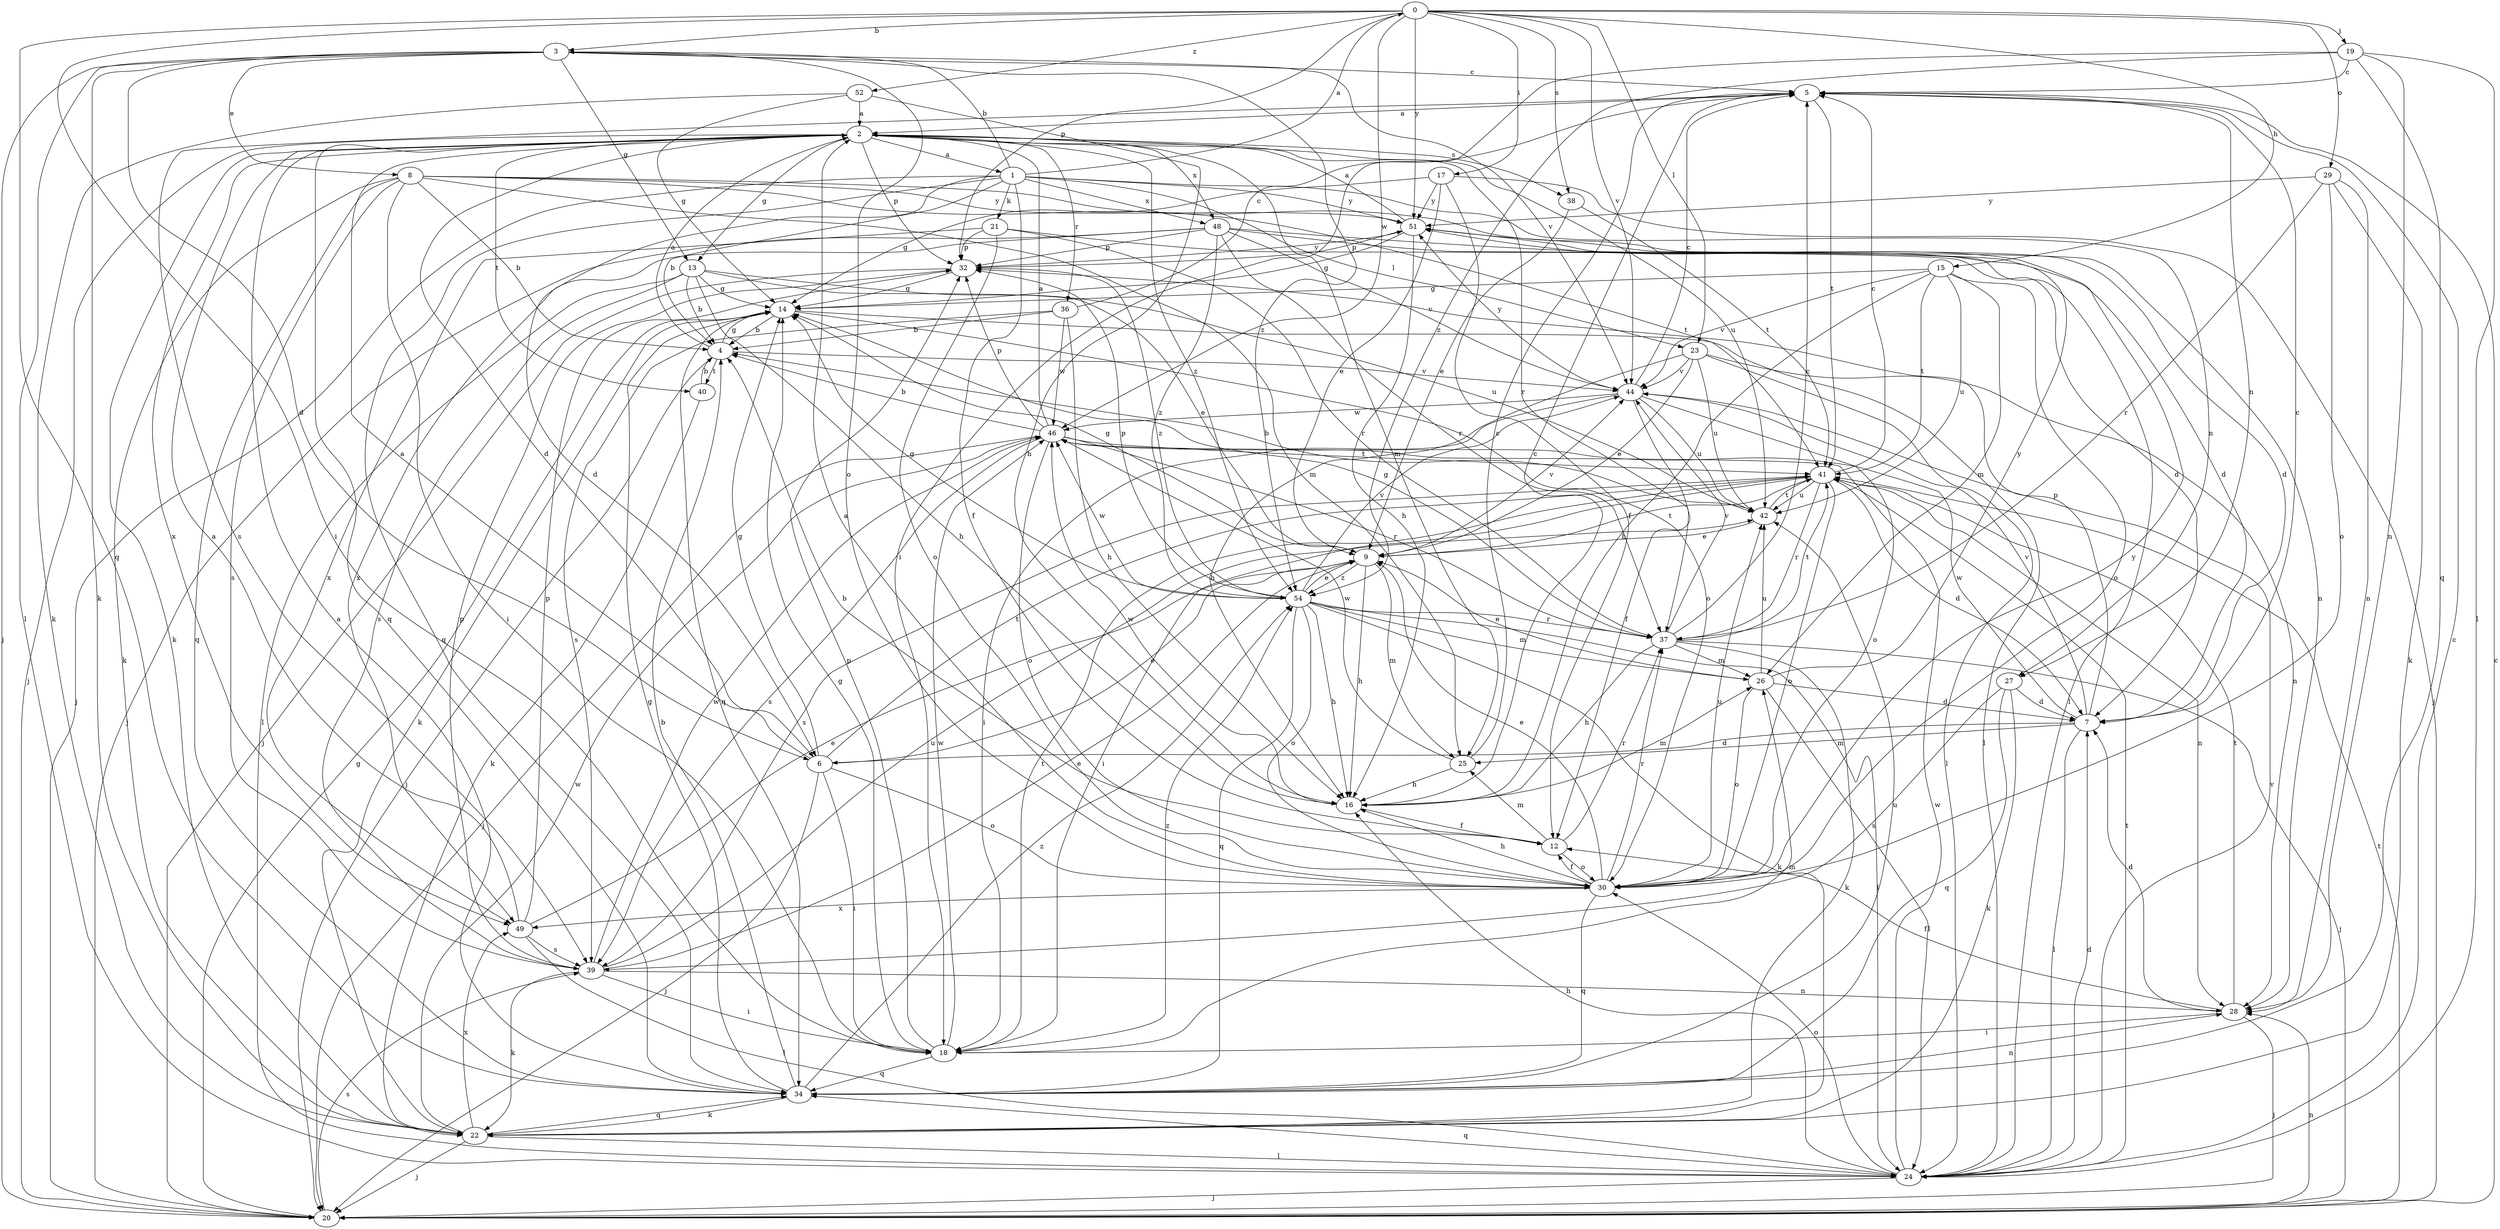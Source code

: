 strict digraph  {
0;
1;
2;
3;
4;
5;
6;
7;
8;
9;
12;
13;
14;
15;
16;
17;
18;
19;
20;
21;
22;
23;
24;
25;
26;
27;
28;
29;
30;
32;
34;
36;
37;
38;
39;
40;
41;
42;
44;
46;
48;
49;
51;
52;
54;
0 -> 3  [label=b];
0 -> 15  [label=h];
0 -> 17  [label=i];
0 -> 18  [label=i];
0 -> 19  [label=j];
0 -> 23  [label=l];
0 -> 29  [label=o];
0 -> 32  [label=p];
0 -> 34  [label=q];
0 -> 38  [label=s];
0 -> 44  [label=v];
0 -> 46  [label=w];
0 -> 51  [label=y];
0 -> 52  [label=z];
1 -> 0  [label=a];
1 -> 3  [label=b];
1 -> 4  [label=b];
1 -> 6  [label=d];
1 -> 12  [label=f];
1 -> 20  [label=j];
1 -> 21  [label=k];
1 -> 23  [label=l];
1 -> 27  [label=n];
1 -> 34  [label=q];
1 -> 48  [label=x];
1 -> 51  [label=y];
2 -> 1  [label=a];
2 -> 6  [label=d];
2 -> 13  [label=g];
2 -> 20  [label=j];
2 -> 22  [label=k];
2 -> 25  [label=m];
2 -> 32  [label=p];
2 -> 34  [label=q];
2 -> 36  [label=r];
2 -> 37  [label=r];
2 -> 38  [label=s];
2 -> 40  [label=t];
2 -> 42  [label=u];
2 -> 48  [label=x];
2 -> 49  [label=x];
2 -> 54  [label=z];
3 -> 5  [label=c];
3 -> 6  [label=d];
3 -> 8  [label=e];
3 -> 13  [label=g];
3 -> 20  [label=j];
3 -> 22  [label=k];
3 -> 24  [label=l];
3 -> 30  [label=o];
3 -> 44  [label=v];
3 -> 54  [label=z];
4 -> 2  [label=a];
4 -> 14  [label=g];
4 -> 20  [label=j];
4 -> 40  [label=t];
4 -> 44  [label=v];
5 -> 2  [label=a];
5 -> 27  [label=n];
5 -> 39  [label=s];
5 -> 41  [label=t];
6 -> 2  [label=a];
6 -> 9  [label=e];
6 -> 14  [label=g];
6 -> 18  [label=i];
6 -> 20  [label=j];
6 -> 30  [label=o];
6 -> 41  [label=t];
7 -> 5  [label=c];
7 -> 6  [label=d];
7 -> 24  [label=l];
7 -> 25  [label=m];
7 -> 32  [label=p];
7 -> 44  [label=v];
7 -> 46  [label=w];
8 -> 4  [label=b];
8 -> 18  [label=i];
8 -> 22  [label=k];
8 -> 25  [label=m];
8 -> 28  [label=n];
8 -> 34  [label=q];
8 -> 39  [label=s];
8 -> 41  [label=t];
8 -> 51  [label=y];
9 -> 14  [label=g];
9 -> 16  [label=h];
9 -> 25  [label=m];
9 -> 41  [label=t];
9 -> 44  [label=v];
9 -> 54  [label=z];
12 -> 4  [label=b];
12 -> 25  [label=m];
12 -> 30  [label=o];
12 -> 37  [label=r];
13 -> 4  [label=b];
13 -> 9  [label=e];
13 -> 14  [label=g];
13 -> 16  [label=h];
13 -> 24  [label=l];
13 -> 39  [label=s];
13 -> 42  [label=u];
14 -> 4  [label=b];
14 -> 22  [label=k];
14 -> 24  [label=l];
14 -> 30  [label=o];
14 -> 34  [label=q];
15 -> 14  [label=g];
15 -> 16  [label=h];
15 -> 26  [label=m];
15 -> 30  [label=o];
15 -> 41  [label=t];
15 -> 42  [label=u];
15 -> 44  [label=v];
16 -> 5  [label=c];
16 -> 12  [label=f];
16 -> 26  [label=m];
16 -> 46  [label=w];
17 -> 9  [label=e];
17 -> 12  [label=f];
17 -> 14  [label=g];
17 -> 20  [label=j];
17 -> 51  [label=y];
18 -> 14  [label=g];
18 -> 26  [label=m];
18 -> 32  [label=p];
18 -> 34  [label=q];
18 -> 41  [label=t];
18 -> 46  [label=w];
18 -> 54  [label=z];
19 -> 5  [label=c];
19 -> 18  [label=i];
19 -> 24  [label=l];
19 -> 28  [label=n];
19 -> 34  [label=q];
19 -> 54  [label=z];
20 -> 5  [label=c];
20 -> 14  [label=g];
20 -> 28  [label=n];
20 -> 39  [label=s];
20 -> 41  [label=t];
21 -> 7  [label=d];
21 -> 30  [label=o];
21 -> 32  [label=p];
21 -> 37  [label=r];
21 -> 49  [label=x];
22 -> 20  [label=j];
22 -> 24  [label=l];
22 -> 34  [label=q];
22 -> 46  [label=w];
22 -> 49  [label=x];
23 -> 9  [label=e];
23 -> 16  [label=h];
23 -> 24  [label=l];
23 -> 28  [label=n];
23 -> 42  [label=u];
23 -> 44  [label=v];
24 -> 5  [label=c];
24 -> 7  [label=d];
24 -> 16  [label=h];
24 -> 20  [label=j];
24 -> 30  [label=o];
24 -> 34  [label=q];
24 -> 41  [label=t];
24 -> 44  [label=v];
24 -> 46  [label=w];
25 -> 5  [label=c];
25 -> 16  [label=h];
25 -> 46  [label=w];
26 -> 7  [label=d];
26 -> 9  [label=e];
26 -> 24  [label=l];
26 -> 30  [label=o];
26 -> 42  [label=u];
26 -> 51  [label=y];
27 -> 7  [label=d];
27 -> 22  [label=k];
27 -> 34  [label=q];
27 -> 39  [label=s];
28 -> 7  [label=d];
28 -> 12  [label=f];
28 -> 18  [label=i];
28 -> 20  [label=j];
28 -> 41  [label=t];
29 -> 22  [label=k];
29 -> 28  [label=n];
29 -> 30  [label=o];
29 -> 37  [label=r];
29 -> 51  [label=y];
30 -> 2  [label=a];
30 -> 9  [label=e];
30 -> 12  [label=f];
30 -> 16  [label=h];
30 -> 34  [label=q];
30 -> 37  [label=r];
30 -> 42  [label=u];
30 -> 49  [label=x];
30 -> 51  [label=y];
32 -> 14  [label=g];
32 -> 20  [label=j];
32 -> 51  [label=y];
32 -> 54  [label=z];
34 -> 2  [label=a];
34 -> 4  [label=b];
34 -> 14  [label=g];
34 -> 22  [label=k];
34 -> 28  [label=n];
34 -> 42  [label=u];
34 -> 54  [label=z];
36 -> 4  [label=b];
36 -> 5  [label=c];
36 -> 16  [label=h];
36 -> 39  [label=s];
36 -> 46  [label=w];
37 -> 5  [label=c];
37 -> 14  [label=g];
37 -> 16  [label=h];
37 -> 20  [label=j];
37 -> 22  [label=k];
37 -> 26  [label=m];
37 -> 41  [label=t];
37 -> 44  [label=v];
38 -> 9  [label=e];
38 -> 41  [label=t];
39 -> 9  [label=e];
39 -> 18  [label=i];
39 -> 22  [label=k];
39 -> 28  [label=n];
39 -> 32  [label=p];
39 -> 42  [label=u];
39 -> 46  [label=w];
40 -> 4  [label=b];
40 -> 22  [label=k];
41 -> 5  [label=c];
41 -> 7  [label=d];
41 -> 18  [label=i];
41 -> 28  [label=n];
41 -> 30  [label=o];
41 -> 37  [label=r];
41 -> 39  [label=s];
41 -> 42  [label=u];
42 -> 4  [label=b];
42 -> 9  [label=e];
42 -> 41  [label=t];
44 -> 5  [label=c];
44 -> 12  [label=f];
44 -> 18  [label=i];
44 -> 30  [label=o];
44 -> 42  [label=u];
44 -> 46  [label=w];
44 -> 51  [label=y];
46 -> 2  [label=a];
46 -> 4  [label=b];
46 -> 20  [label=j];
46 -> 30  [label=o];
46 -> 32  [label=p];
46 -> 37  [label=r];
46 -> 39  [label=s];
46 -> 41  [label=t];
48 -> 7  [label=d];
48 -> 20  [label=j];
48 -> 24  [label=l];
48 -> 32  [label=p];
48 -> 37  [label=r];
48 -> 44  [label=v];
48 -> 49  [label=x];
48 -> 54  [label=z];
49 -> 2  [label=a];
49 -> 9  [label=e];
49 -> 24  [label=l];
49 -> 32  [label=p];
49 -> 39  [label=s];
51 -> 2  [label=a];
51 -> 7  [label=d];
51 -> 14  [label=g];
51 -> 16  [label=h];
51 -> 32  [label=p];
52 -> 2  [label=a];
52 -> 14  [label=g];
52 -> 16  [label=h];
52 -> 22  [label=k];
54 -> 9  [label=e];
54 -> 14  [label=g];
54 -> 16  [label=h];
54 -> 22  [label=k];
54 -> 24  [label=l];
54 -> 26  [label=m];
54 -> 30  [label=o];
54 -> 32  [label=p];
54 -> 34  [label=q];
54 -> 37  [label=r];
54 -> 44  [label=v];
54 -> 46  [label=w];
}
